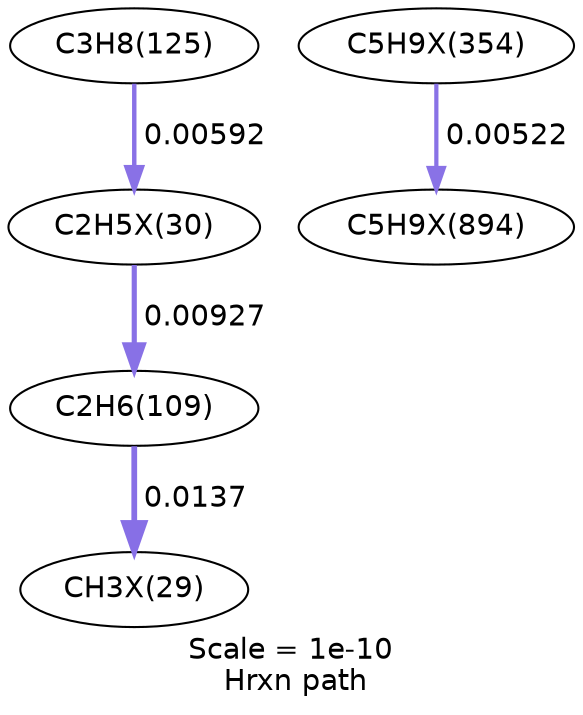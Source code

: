 digraph reaction_paths {
center=1;
s109 -> s13[fontname="Helvetica", style="setlinewidth(2.47)", arrowsize=1.23, color="0.7, 0.509, 0.9"
, label=" 0.00927"];
s20 -> s109[fontname="Helvetica", style="setlinewidth(2.13)", arrowsize=1.06, color="0.7, 0.506, 0.9"
, label=" 0.00592"];
s13 -> s108[fontname="Helvetica", style="setlinewidth(2.76)", arrowsize=1.38, color="0.7, 0.514, 0.9"
, label=" 0.0137"];
s155 -> s179[fontname="Helvetica", style="setlinewidth(2.03)", arrowsize=1.02, color="0.7, 0.505, 0.9"
, label=" 0.00522"];
s13 [ fontname="Helvetica", label="C2H6(109)"];
s20 [ fontname="Helvetica", label="C3H8(125)"];
s108 [ fontname="Helvetica", label="CH3X(29)"];
s109 [ fontname="Helvetica", label="C2H5X(30)"];
s155 [ fontname="Helvetica", label="C5H9X(354)"];
s179 [ fontname="Helvetica", label="C5H9X(894)"];
 label = "Scale = 1e-10\l Hrxn path";
 fontname = "Helvetica";
}
